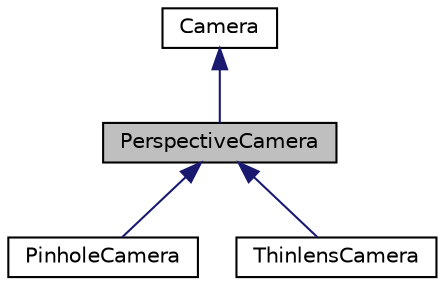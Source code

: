 digraph "PerspectiveCamera"
{
 // LATEX_PDF_SIZE
  edge [fontname="Helvetica",fontsize="10",labelfontname="Helvetica",labelfontsize="10"];
  node [fontname="Helvetica",fontsize="10",shape="box"];
  Node1 [label="PerspectiveCamera",height=0.2,width=0.4,color="black", fillcolor="grey75", style="filled", fontcolor="black",tooltip="Base class for all perspective camera."];
  Node2 -> Node1 [dir="back",color="midnightblue",fontsize="10",style="solid"];
  Node2 [label="Camera",height=0.2,width=0.4,color="black", fillcolor="white", style="filled",URL="$class_camera.html",tooltip="Base class for all camera."];
  Node1 -> Node3 [dir="back",color="midnightblue",fontsize="10",style="solid"];
  Node3 [label="PinholeCamera",height=0.2,width=0.4,color="black", fillcolor="white", style="filled",URL="$class_pinhole_camera.html",tooltip="Pinhole camera."];
  Node1 -> Node4 [dir="back",color="midnightblue",fontsize="10",style="solid"];
  Node4 [label="ThinlensCamera",height=0.2,width=0.4,color="black", fillcolor="white", style="filled",URL="$class_thinlens_camera.html",tooltip="Thinlens camera."];
}
